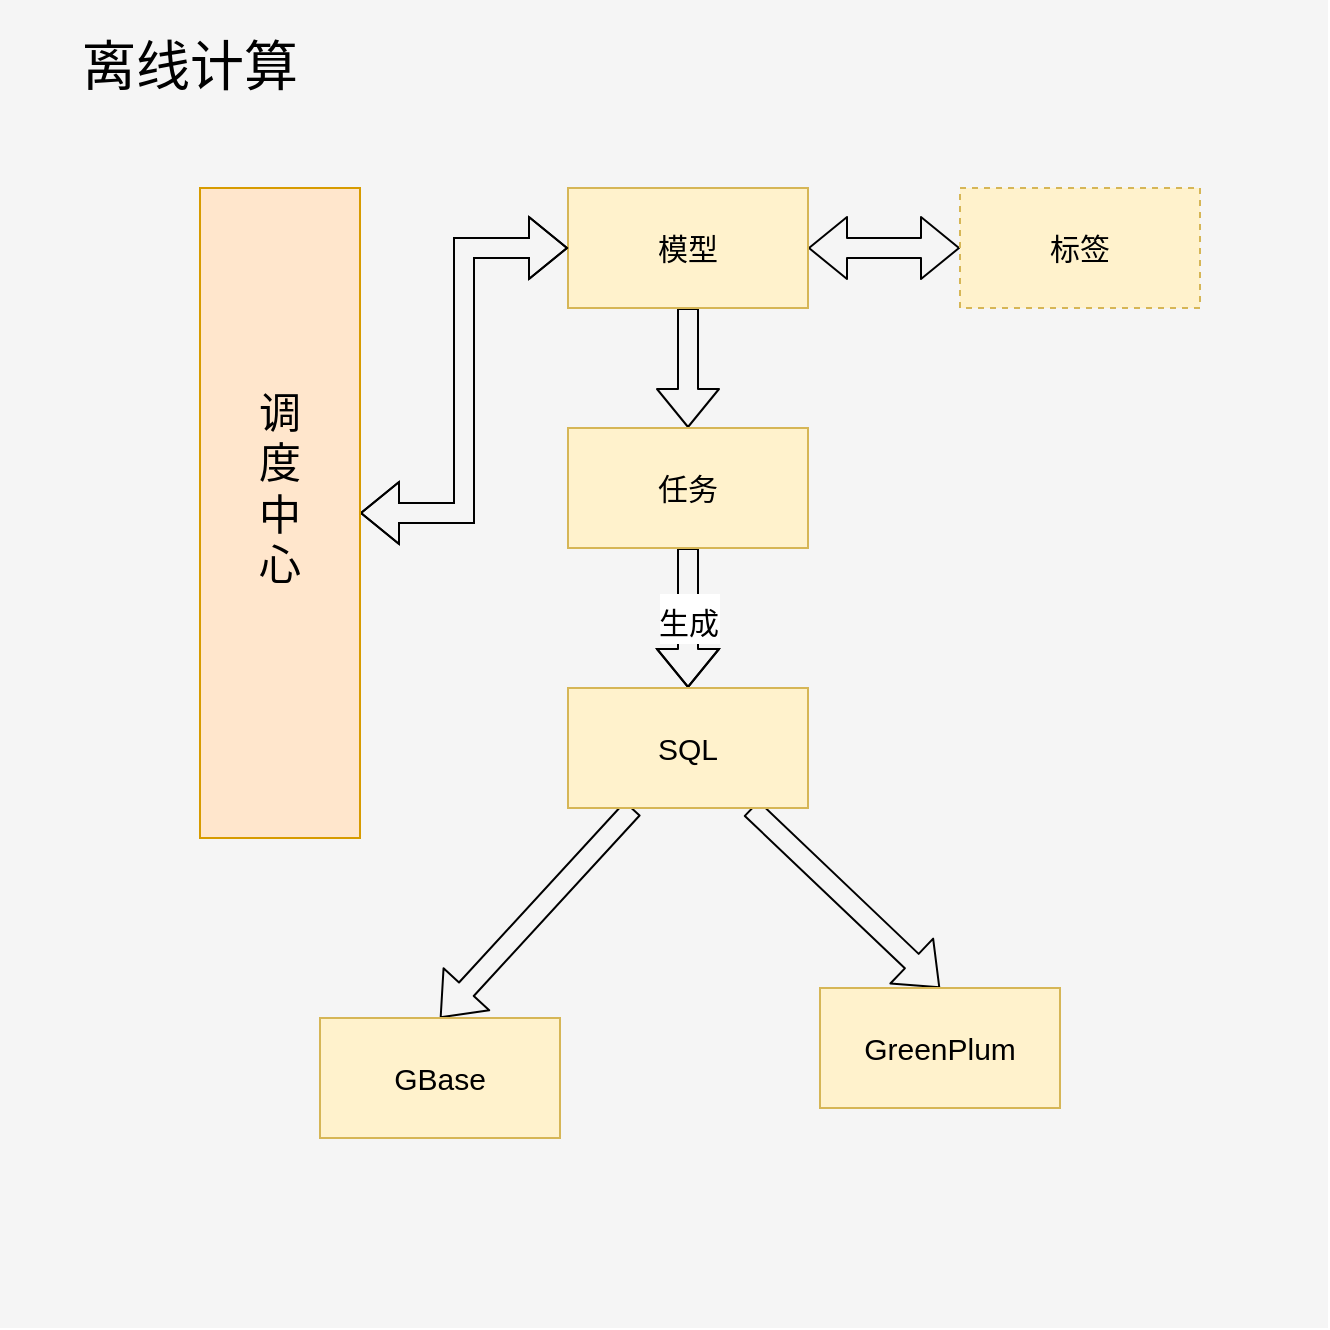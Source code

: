 <mxfile version="14.2.4" type="github">
  <diagram id="NBLubFRgcnelkqi6G6Ap" name="Page-1">
    <mxGraphModel dx="786" dy="1130" grid="1" gridSize="10" guides="1" tooltips="1" connect="1" arrows="1" fold="1" page="1" pageScale="1" pageWidth="827" pageHeight="1169" math="0" shadow="0">
      <root>
        <mxCell id="0" />
        <mxCell id="1" parent="0" />
        <mxCell id="mOR-KWMF5xc5dZ-B3QXL-1" value="" style="whiteSpace=wrap;html=1;aspect=fixed;fillColor=#f5f5f5;fontColor=#333333;strokeColor=none;" vertex="1" parent="1">
          <mxGeometry x="70" y="46" width="664" height="664" as="geometry" />
        </mxCell>
        <mxCell id="mOR-KWMF5xc5dZ-B3QXL-16" style="edgeStyle=orthogonalEdgeStyle;shape=flexArrow;rounded=1;orthogonalLoop=1;jettySize=auto;html=1;shadow=0;startArrow=none;fontSize=21;startFill=0;" edge="1" parent="1" source="mOR-KWMF5xc5dZ-B3QXL-2" target="mOR-KWMF5xc5dZ-B3QXL-3">
          <mxGeometry relative="1" as="geometry" />
        </mxCell>
        <mxCell id="mOR-KWMF5xc5dZ-B3QXL-21" style="edgeStyle=orthogonalEdgeStyle;shape=flexArrow;rounded=1;orthogonalLoop=1;jettySize=auto;html=1;entryX=0;entryY=0.5;entryDx=0;entryDy=0;shadow=0;startArrow=block;startFill=0;fontSize=21;" edge="1" parent="1" source="mOR-KWMF5xc5dZ-B3QXL-2" target="mOR-KWMF5xc5dZ-B3QXL-5">
          <mxGeometry relative="1" as="geometry" />
        </mxCell>
        <mxCell id="mOR-KWMF5xc5dZ-B3QXL-2" value="&lt;font style=&quot;font-size: 15px&quot;&gt;模型&lt;/font&gt;" style="rounded=0;whiteSpace=wrap;html=1;fillColor=#fff2cc;strokeColor=#d6b656;" vertex="1" parent="1">
          <mxGeometry x="354" y="140" width="120" height="60" as="geometry" />
        </mxCell>
        <mxCell id="mOR-KWMF5xc5dZ-B3QXL-17" value="&lt;font style=&quot;font-size: 15px&quot;&gt;生成&lt;/font&gt;" style="edgeStyle=orthogonalEdgeStyle;shape=flexArrow;rounded=1;orthogonalLoop=1;jettySize=auto;html=1;entryX=0.5;entryY=0;entryDx=0;entryDy=0;shadow=0;startArrow=none;startFill=0;fontSize=21;" edge="1" parent="1" source="mOR-KWMF5xc5dZ-B3QXL-3" target="mOR-KWMF5xc5dZ-B3QXL-4">
          <mxGeometry relative="1" as="geometry">
            <Array as="points">
              <mxPoint x="414" y="350" />
              <mxPoint x="414" y="350" />
            </Array>
          </mxGeometry>
        </mxCell>
        <mxCell id="mOR-KWMF5xc5dZ-B3QXL-3" value="&lt;font style=&quot;font-size: 15px&quot;&gt;任务&lt;/font&gt;" style="rounded=0;whiteSpace=wrap;html=1;fillColor=#fff2cc;strokeColor=#d6b656;" vertex="1" parent="1">
          <mxGeometry x="354" y="260" width="120" height="60" as="geometry" />
        </mxCell>
        <mxCell id="mOR-KWMF5xc5dZ-B3QXL-20" style="shape=flexArrow;rounded=1;orthogonalLoop=1;jettySize=auto;html=1;entryX=0.5;entryY=0;entryDx=0;entryDy=0;shadow=0;startArrow=none;startFill=0;fontSize=21;" edge="1" parent="1" source="mOR-KWMF5xc5dZ-B3QXL-4" target="mOR-KWMF5xc5dZ-B3QXL-7">
          <mxGeometry relative="1" as="geometry" />
        </mxCell>
        <mxCell id="mOR-KWMF5xc5dZ-B3QXL-22" style="edgeStyle=none;shape=flexArrow;rounded=1;orthogonalLoop=1;jettySize=auto;html=1;entryX=0.5;entryY=0;entryDx=0;entryDy=0;shadow=0;startArrow=none;startFill=0;fontSize=21;" edge="1" parent="1" source="mOR-KWMF5xc5dZ-B3QXL-4" target="mOR-KWMF5xc5dZ-B3QXL-6">
          <mxGeometry relative="1" as="geometry" />
        </mxCell>
        <mxCell id="mOR-KWMF5xc5dZ-B3QXL-4" value="&lt;font style=&quot;font-size: 15px&quot;&gt;SQL&lt;/font&gt;" style="rounded=0;whiteSpace=wrap;html=1;fillColor=#fff2cc;strokeColor=#d6b656;" vertex="1" parent="1">
          <mxGeometry x="354" y="390" width="120" height="60" as="geometry" />
        </mxCell>
        <mxCell id="mOR-KWMF5xc5dZ-B3QXL-5" value="&lt;span style=&quot;font-size: 15px&quot;&gt;标签&lt;/span&gt;" style="rounded=0;whiteSpace=wrap;html=1;fillColor=#fff2cc;strokeColor=#d6b656;dashed=1;" vertex="1" parent="1">
          <mxGeometry x="550" y="140" width="120" height="60" as="geometry" />
        </mxCell>
        <mxCell id="mOR-KWMF5xc5dZ-B3QXL-6" value="&lt;font style=&quot;font-size: 15px&quot;&gt;GBase&lt;/font&gt;" style="rounded=0;whiteSpace=wrap;html=1;fillColor=#fff2cc;strokeColor=#d6b656;" vertex="1" parent="1">
          <mxGeometry x="230" y="555" width="120" height="60" as="geometry" />
        </mxCell>
        <mxCell id="mOR-KWMF5xc5dZ-B3QXL-7" value="&lt;font style=&quot;font-size: 15px&quot;&gt;GreenPlum&lt;/font&gt;" style="rounded=0;whiteSpace=wrap;html=1;fillColor=#fff2cc;strokeColor=#d6b656;" vertex="1" parent="1">
          <mxGeometry x="480" y="540" width="120" height="60" as="geometry" />
        </mxCell>
        <mxCell id="mOR-KWMF5xc5dZ-B3QXL-15" style="rounded=0;orthogonalLoop=1;jettySize=auto;html=1;fontSize=21;edgeStyle=orthogonalEdgeStyle;shape=flexArrow;startArrow=block;" edge="1" parent="1" source="mOR-KWMF5xc5dZ-B3QXL-8" target="mOR-KWMF5xc5dZ-B3QXL-2">
          <mxGeometry relative="1" as="geometry" />
        </mxCell>
        <mxCell id="mOR-KWMF5xc5dZ-B3QXL-8" value="" style="rounded=0;whiteSpace=wrap;html=1;fillColor=#ffe6cc;strokeColor=#d79b00;" vertex="1" parent="1">
          <mxGeometry x="170" y="140" width="80" height="325" as="geometry" />
        </mxCell>
        <mxCell id="mOR-KWMF5xc5dZ-B3QXL-9" value="离线计算&lt;br style=&quot;font-size: 27px;&quot;&gt;" style="text;html=1;strokeColor=none;fillColor=none;align=center;verticalAlign=middle;whiteSpace=wrap;rounded=0;fontSize=27;" vertex="1" parent="1">
          <mxGeometry x="110" y="70" width="110" height="20" as="geometry" />
        </mxCell>
        <mxCell id="mOR-KWMF5xc5dZ-B3QXL-10" value="调度中心" style="text;html=1;strokeColor=none;fillColor=none;align=center;verticalAlign=middle;whiteSpace=wrap;rounded=0;fontSize=21;" vertex="1" parent="1">
          <mxGeometry x="190" y="195" width="40" height="190" as="geometry" />
        </mxCell>
      </root>
    </mxGraphModel>
  </diagram>
</mxfile>
